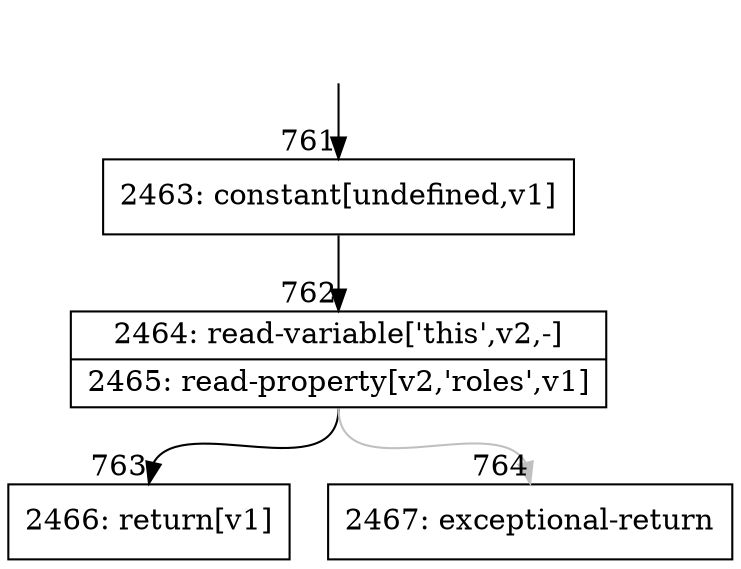 digraph {
rankdir="TD"
BB_entry83[shape=none,label=""];
BB_entry83 -> BB761 [tailport=s, headport=n, headlabel="    761"]
BB761 [shape=record label="{2463: constant[undefined,v1]}" ] 
BB761 -> BB762 [tailport=s, headport=n, headlabel="      762"]
BB762 [shape=record label="{2464: read-variable['this',v2,-]|2465: read-property[v2,'roles',v1]}" ] 
BB762 -> BB763 [tailport=s, headport=n, headlabel="      763"]
BB762 -> BB764 [tailport=s, headport=n, color=gray, headlabel="      764"]
BB763 [shape=record label="{2466: return[v1]}" ] 
BB764 [shape=record label="{2467: exceptional-return}" ] 
//#$~ 780
}
